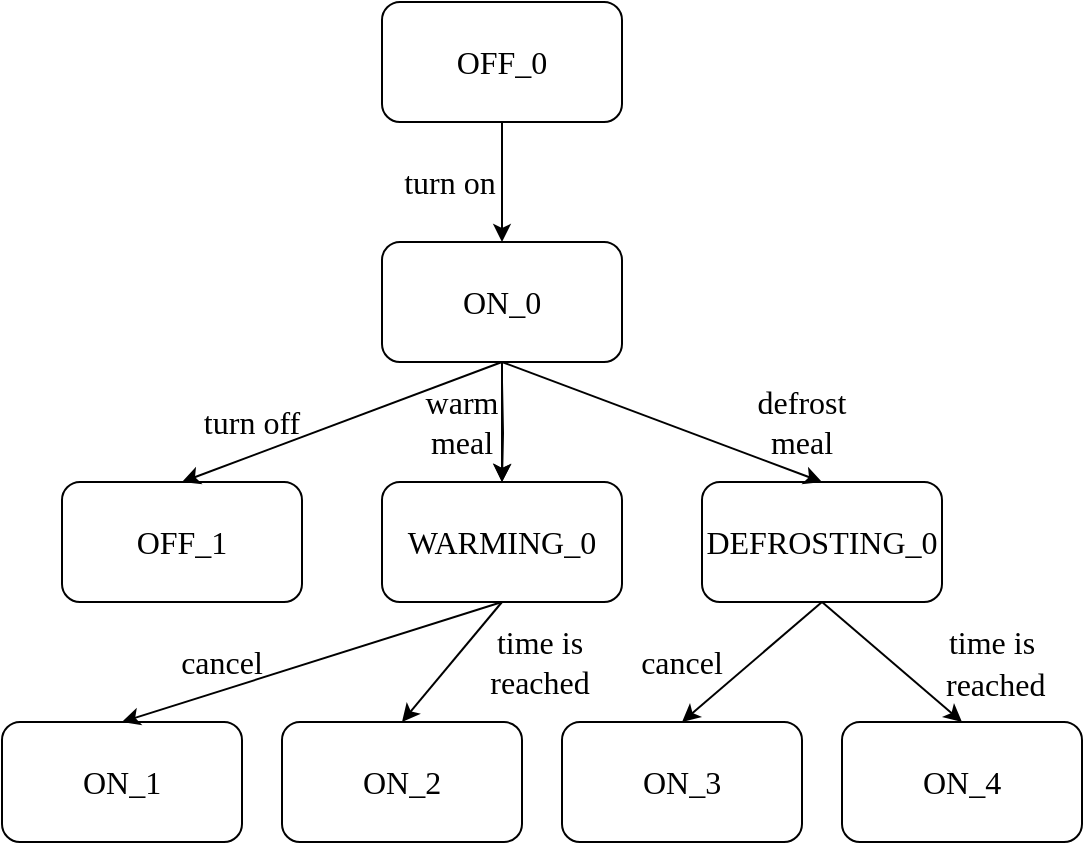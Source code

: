 <mxfile version="13.1.3" type="device"><diagram id="6QjHt1KQ7O7gHpKuOlJ4" name="Page-1"><mxGraphModel dx="832" dy="1652" grid="1" gridSize="10" guides="1" tooltips="1" connect="1" arrows="1" fold="1" page="1" pageScale="1" pageWidth="827" pageHeight="1169" math="0" shadow="0"><root><mxCell id="0"/><mxCell id="1" parent="0"/><mxCell id="4ay5xjxj2Cca1jlcPdA3-1" value="" style="rounded=1;whiteSpace=wrap;html=1;" parent="1" vertex="1"><mxGeometry x="360" y="80" width="120" height="60" as="geometry"/></mxCell><mxCell id="4ay5xjxj2Cca1jlcPdA3-2" value="" style="rounded=1;whiteSpace=wrap;html=1;" parent="1" vertex="1"><mxGeometry x="360" y="200" width="120" height="60" as="geometry"/></mxCell><mxCell id="4ay5xjxj2Cca1jlcPdA3-3" value="" style="rounded=1;whiteSpace=wrap;html=1;" parent="1" vertex="1"><mxGeometry x="200" y="200" width="120" height="60" as="geometry"/></mxCell><mxCell id="4ay5xjxj2Cca1jlcPdA3-4" value="" style="rounded=1;whiteSpace=wrap;html=1;" parent="1" vertex="1"><mxGeometry x="520" y="200" width="120" height="60" as="geometry"/></mxCell><mxCell id="4ay5xjxj2Cca1jlcPdA3-5" value="" style="rounded=1;whiteSpace=wrap;html=1;" parent="1" vertex="1"><mxGeometry x="170" y="320" width="120" height="60" as="geometry"/></mxCell><mxCell id="4ay5xjxj2Cca1jlcPdA3-6" value="" style="rounded=1;whiteSpace=wrap;html=1;" parent="1" vertex="1"><mxGeometry x="310" y="320" width="120" height="60" as="geometry"/></mxCell><mxCell id="4ay5xjxj2Cca1jlcPdA3-7" value="" style="rounded=1;whiteSpace=wrap;html=1;" parent="1" vertex="1"><mxGeometry x="450" y="320" width="120" height="60" as="geometry"/></mxCell><mxCell id="4ay5xjxj2Cca1jlcPdA3-8" value="" style="rounded=1;whiteSpace=wrap;html=1;" parent="1" vertex="1"><mxGeometry x="590" y="320" width="120" height="60" as="geometry"/></mxCell><mxCell id="4ay5xjxj2Cca1jlcPdA3-57" value="" style="edgeStyle=orthogonalEdgeStyle;rounded=0;orthogonalLoop=1;jettySize=auto;html=1;strokeWidth=1;fontFamily=Times New Roman;fontSize=16;" parent="1" target="4ay5xjxj2Cca1jlcPdA3-2" edge="1"><mxGeometry relative="1" as="geometry"><mxPoint x="420" y="150" as="sourcePoint"/></mxGeometry></mxCell><mxCell id="4ay5xjxj2Cca1jlcPdA3-19" value="ON_0" style="text;html=1;strokeColor=none;fillColor=none;align=center;verticalAlign=middle;whiteSpace=wrap;rounded=0;fontSize=16;fontFamily=Times New Roman;" parent="1" vertex="1"><mxGeometry x="400" y="100" width="40" height="20" as="geometry"/></mxCell><mxCell id="4ay5xjxj2Cca1jlcPdA3-22" value="" style="rounded=1;whiteSpace=wrap;html=1;fontSize=16;" parent="1" vertex="1"><mxGeometry x="360" y="-40" width="120" height="60" as="geometry"/></mxCell><mxCell id="4ay5xjxj2Cca1jlcPdA3-20" value="OFF_0" style="text;html=1;strokeColor=none;fillColor=none;align=center;verticalAlign=middle;whiteSpace=wrap;rounded=0;fontSize=16;fontFamily=Times New Roman;" parent="1" vertex="1"><mxGeometry x="400" y="-20" width="40" height="20" as="geometry"/></mxCell><mxCell id="4ay5xjxj2Cca1jlcPdA3-27" value="OFF_1" style="text;html=1;strokeColor=none;fillColor=none;align=center;verticalAlign=middle;whiteSpace=wrap;rounded=0;fontSize=16;fontFamily=Times New Roman;" parent="1" vertex="1"><mxGeometry x="240" y="220" width="40" height="20" as="geometry"/></mxCell><mxCell id="4ay5xjxj2Cca1jlcPdA3-30" value="" style="endArrow=classic;html=1;fontSize=16;exitX=0.5;exitY=1;exitDx=0;exitDy=0;" parent="1" source="4ay5xjxj2Cca1jlcPdA3-22" target="4ay5xjxj2Cca1jlcPdA3-1" edge="1"><mxGeometry width="50" height="50" relative="1" as="geometry"><mxPoint x="400" y="180" as="sourcePoint"/><mxPoint x="450" y="130" as="targetPoint"/></mxGeometry></mxCell><mxCell id="4ay5xjxj2Cca1jlcPdA3-31" value="" style="endArrow=classic;html=1;strokeWidth=1;fontSize=16;exitX=0.5;exitY=1;exitDx=0;exitDy=0;entryX=0.5;entryY=0;entryDx=0;entryDy=0;" parent="1" source="4ay5xjxj2Cca1jlcPdA3-1" target="4ay5xjxj2Cca1jlcPdA3-3" edge="1"><mxGeometry width="50" height="50" relative="1" as="geometry"><mxPoint x="400" y="180" as="sourcePoint"/><mxPoint x="450" y="130" as="targetPoint"/></mxGeometry></mxCell><mxCell id="4ay5xjxj2Cca1jlcPdA3-32" value="" style="endArrow=classic;html=1;strokeWidth=1;fontSize=16;entryX=0.5;entryY=0;entryDx=0;entryDy=0;exitX=0.5;exitY=1;exitDx=0;exitDy=0;" parent="1" source="4ay5xjxj2Cca1jlcPdA3-1" target="4ay5xjxj2Cca1jlcPdA3-2" edge="1"><mxGeometry width="50" height="50" relative="1" as="geometry"><mxPoint x="400" y="180" as="sourcePoint"/><mxPoint x="450" y="130" as="targetPoint"/></mxGeometry></mxCell><mxCell id="4ay5xjxj2Cca1jlcPdA3-33" value="" style="endArrow=classic;html=1;strokeWidth=1;fontSize=16;entryX=0.5;entryY=0;entryDx=0;entryDy=0;exitX=0.5;exitY=1;exitDx=0;exitDy=0;" parent="1" source="4ay5xjxj2Cca1jlcPdA3-1" target="4ay5xjxj2Cca1jlcPdA3-4" edge="1"><mxGeometry width="50" height="50" relative="1" as="geometry"><mxPoint x="420" y="150" as="sourcePoint"/><mxPoint x="450" y="130" as="targetPoint"/></mxGeometry></mxCell><mxCell id="4ay5xjxj2Cca1jlcPdA3-34" value="" style="endArrow=classic;html=1;strokeWidth=1;fontSize=16;exitX=0.5;exitY=1;exitDx=0;exitDy=0;entryX=0.5;entryY=0;entryDx=0;entryDy=0;" parent="1" source="4ay5xjxj2Cca1jlcPdA3-2" target="4ay5xjxj2Cca1jlcPdA3-5" edge="1"><mxGeometry width="50" height="50" relative="1" as="geometry"><mxPoint x="400" y="180" as="sourcePoint"/><mxPoint x="450" y="130" as="targetPoint"/></mxGeometry></mxCell><mxCell id="4ay5xjxj2Cca1jlcPdA3-35" value="" style="endArrow=classic;html=1;strokeWidth=1;fontSize=16;exitX=0.5;exitY=1;exitDx=0;exitDy=0;entryX=0.5;entryY=0;entryDx=0;entryDy=0;" parent="1" source="4ay5xjxj2Cca1jlcPdA3-2" target="4ay5xjxj2Cca1jlcPdA3-6" edge="1"><mxGeometry width="50" height="50" relative="1" as="geometry"><mxPoint x="400" y="180" as="sourcePoint"/><mxPoint x="450" y="130" as="targetPoint"/></mxGeometry></mxCell><mxCell id="4ay5xjxj2Cca1jlcPdA3-36" value="" style="endArrow=classic;html=1;strokeWidth=1;fontSize=16;exitX=0.5;exitY=1;exitDx=0;exitDy=0;entryX=0.5;entryY=0;entryDx=0;entryDy=0;" parent="1" source="4ay5xjxj2Cca1jlcPdA3-4" target="4ay5xjxj2Cca1jlcPdA3-7" edge="1"><mxGeometry width="50" height="50" relative="1" as="geometry"><mxPoint x="400" y="180" as="sourcePoint"/><mxPoint x="450" y="130" as="targetPoint"/></mxGeometry></mxCell><mxCell id="4ay5xjxj2Cca1jlcPdA3-37" value="" style="endArrow=classic;html=1;strokeWidth=1;fontSize=16;exitX=0.5;exitY=1;exitDx=0;exitDy=0;entryX=0.5;entryY=0;entryDx=0;entryDy=0;" parent="1" source="4ay5xjxj2Cca1jlcPdA3-4" target="4ay5xjxj2Cca1jlcPdA3-8" edge="1"><mxGeometry width="50" height="50" relative="1" as="geometry"><mxPoint x="400" y="180" as="sourcePoint"/><mxPoint x="450" y="130" as="targetPoint"/></mxGeometry></mxCell><mxCell id="4ay5xjxj2Cca1jlcPdA3-38" value="WARMING_0" style="text;html=1;strokeColor=none;fillColor=none;align=center;verticalAlign=middle;whiteSpace=wrap;rounded=0;fontSize=16;fontFamily=Times New Roman;" parent="1" vertex="1"><mxGeometry x="400" y="220" width="40" height="20" as="geometry"/></mxCell><mxCell id="4ay5xjxj2Cca1jlcPdA3-39" value="DEFROSTING_0" style="text;html=1;strokeColor=none;fillColor=none;align=center;verticalAlign=middle;whiteSpace=wrap;rounded=0;fontFamily=Times New Roman;fontSize=16;" parent="1" vertex="1"><mxGeometry x="560" y="220" width="40" height="20" as="geometry"/></mxCell><mxCell id="4ay5xjxj2Cca1jlcPdA3-42" value="ON_1" style="text;html=1;strokeColor=none;fillColor=none;align=center;verticalAlign=middle;whiteSpace=wrap;rounded=0;fontSize=16;fontFamily=Times New Roman;" parent="1" vertex="1"><mxGeometry x="210" y="340" width="40" height="20" as="geometry"/></mxCell><mxCell id="4ay5xjxj2Cca1jlcPdA3-43" value="ON_2" style="text;html=1;strokeColor=none;fillColor=none;align=center;verticalAlign=middle;whiteSpace=wrap;rounded=0;fontSize=16;fontFamily=Times New Roman;" parent="1" vertex="1"><mxGeometry x="350" y="340" width="40" height="20" as="geometry"/></mxCell><mxCell id="4ay5xjxj2Cca1jlcPdA3-44" value="ON_3" style="text;html=1;strokeColor=none;fillColor=none;align=center;verticalAlign=middle;whiteSpace=wrap;rounded=0;fontSize=16;fontFamily=Times New Roman;" parent="1" vertex="1"><mxGeometry x="490" y="340" width="40" height="20" as="geometry"/></mxCell><mxCell id="4ay5xjxj2Cca1jlcPdA3-45" value="ON_4" style="text;html=1;strokeColor=none;fillColor=none;align=center;verticalAlign=middle;whiteSpace=wrap;rounded=0;fontSize=16;fontFamily=Times New Roman;" parent="1" vertex="1"><mxGeometry x="630" y="340" width="40" height="20" as="geometry"/></mxCell><mxCell id="4ay5xjxj2Cca1jlcPdA3-46" value="turn on" style="text;html=1;strokeColor=none;fillColor=none;align=center;verticalAlign=middle;whiteSpace=wrap;rounded=0;fontFamily=Times New Roman;fontSize=16;" parent="1" vertex="1"><mxGeometry x="359" y="40" width="70" height="20" as="geometry"/></mxCell><mxCell id="4ay5xjxj2Cca1jlcPdA3-47" value="turn off" style="text;html=1;strokeColor=none;fillColor=none;align=center;verticalAlign=middle;whiteSpace=wrap;rounded=0;fontFamily=Times New Roman;fontSize=16;" parent="1" vertex="1"><mxGeometry x="260" y="160" width="70" height="20" as="geometry"/></mxCell><mxCell id="4ay5xjxj2Cca1jlcPdA3-51" value="cancel" style="text;html=1;strokeColor=none;fillColor=none;align=center;verticalAlign=middle;whiteSpace=wrap;rounded=0;fontFamily=Times New Roman;fontSize=16;" parent="1" vertex="1"><mxGeometry x="260" y="280" width="40" height="20" as="geometry"/></mxCell><mxCell id="4ay5xjxj2Cca1jlcPdA3-52" value="cancel" style="text;html=1;strokeColor=none;fillColor=none;align=center;verticalAlign=middle;whiteSpace=wrap;rounded=0;fontFamily=Times New Roman;fontSize=16;" parent="1" vertex="1"><mxGeometry x="490" y="280" width="40" height="20" as="geometry"/></mxCell><mxCell id="23pQjDR73nvX-5dWzfl4-1" value="&lt;font face=&quot;Times New Roman&quot; style=&quot;font-size: 16px&quot;&gt;warm&lt;/font&gt;" style="text;html=1;strokeColor=none;fillColor=none;align=center;verticalAlign=middle;whiteSpace=wrap;rounded=0;" parent="1" vertex="1"><mxGeometry x="380" y="150" width="40" height="20" as="geometry"/></mxCell><mxCell id="23pQjDR73nvX-5dWzfl4-4" value="&lt;font face=&quot;Times New Roman&quot; style=&quot;font-size: 16px&quot;&gt;defrost&lt;/font&gt;" style="text;html=1;strokeColor=none;fillColor=none;align=center;verticalAlign=middle;whiteSpace=wrap;rounded=0;" parent="1" vertex="1"><mxGeometry x="550" y="150" width="40" height="20" as="geometry"/></mxCell><mxCell id="23pQjDR73nvX-5dWzfl4-5" value="&lt;font face=&quot;Times New Roman&quot; style=&quot;font-size: 16px&quot;&gt;time is&lt;/font&gt;" style="text;html=1;strokeColor=none;fillColor=none;align=center;verticalAlign=middle;whiteSpace=wrap;rounded=0;" parent="1" vertex="1"><mxGeometry x="414" y="270" width="50" height="20" as="geometry"/></mxCell><mxCell id="23pQjDR73nvX-5dWzfl4-6" value="&lt;font face=&quot;Times New Roman&quot; style=&quot;font-size: 16px&quot;&gt;time is&lt;/font&gt;" style="text;html=1;strokeColor=none;fillColor=none;align=center;verticalAlign=middle;whiteSpace=wrap;rounded=0;" parent="1" vertex="1"><mxGeometry x="640" y="270" width="50" height="20" as="geometry"/></mxCell><mxCell id="23pQjDR73nvX-5dWzfl4-8" value="&lt;font face=&quot;Times New Roman&quot; style=&quot;font-size: 16px&quot;&gt;meal&lt;/font&gt;" style="text;html=1;strokeColor=none;fillColor=none;align=center;verticalAlign=middle;whiteSpace=wrap;rounded=0;" parent="1" vertex="1"><mxGeometry x="380" y="170" width="40" height="20" as="geometry"/></mxCell><mxCell id="23pQjDR73nvX-5dWzfl4-9" value="&lt;font face=&quot;Times New Roman&quot; style=&quot;font-size: 16px&quot;&gt;meal&lt;/font&gt;" style="text;html=1;strokeColor=none;fillColor=none;align=center;verticalAlign=middle;whiteSpace=wrap;rounded=0;" parent="1" vertex="1"><mxGeometry x="550" y="170" width="40" height="20" as="geometry"/></mxCell><mxCell id="23pQjDR73nvX-5dWzfl4-10" value="&lt;font face=&quot;Times New Roman&quot; style=&quot;font-size: 16px&quot;&gt;reached&lt;/font&gt;" style="text;html=1;strokeColor=none;fillColor=none;align=center;verticalAlign=middle;whiteSpace=wrap;rounded=0;" parent="1" vertex="1"><mxGeometry x="419" y="290" width="40" height="20" as="geometry"/></mxCell><mxCell id="23pQjDR73nvX-5dWzfl4-13" value="&lt;span style=&quot;color: rgb(0 , 0 , 0) ; font-family: &amp;#34;times new roman&amp;#34; ; font-size: 16px ; font-style: normal ; font-weight: 400 ; letter-spacing: normal ; text-align: center ; text-indent: 0px ; text-transform: none ; word-spacing: 0px ; float: none ; display: inline&quot;&gt;reached&lt;/span&gt;" style="text;whiteSpace=wrap;html=1;" parent="1" vertex="1"><mxGeometry x="640" y="285" width="60" height="30" as="geometry"/></mxCell></root></mxGraphModel></diagram></mxfile>